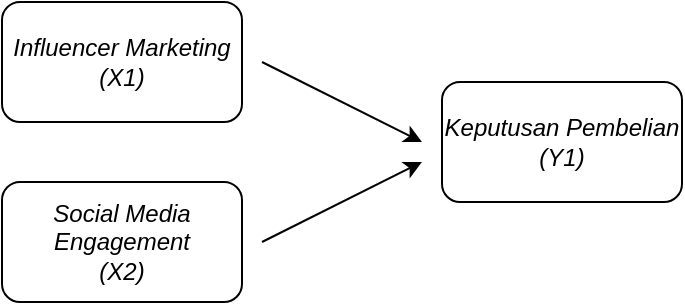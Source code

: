 <mxfile version="24.8.6">
  <diagram name="Page-1" id="7vqV1wOuFCuP64BSbIXS">
    <mxGraphModel dx="768" dy="476" grid="1" gridSize="10" guides="1" tooltips="1" connect="1" arrows="1" fold="1" page="1" pageScale="1" pageWidth="1400" pageHeight="850" math="0" shadow="0">
      <root>
        <mxCell id="0" />
        <mxCell id="1" parent="0" />
        <mxCell id="XBwob4I7G7IC0YIqiPIM-1" value="&lt;i&gt;Influencer Marketing&lt;/i&gt;&lt;div&gt;&lt;i&gt;(X1)&lt;/i&gt;&lt;/div&gt;" style="rounded=1;whiteSpace=wrap;html=1;" vertex="1" parent="1">
          <mxGeometry x="110" y="170" width="120" height="60" as="geometry" />
        </mxCell>
        <mxCell id="XBwob4I7G7IC0YIqiPIM-2" value="&lt;i&gt;Social Media Engagement&lt;/i&gt;&lt;br&gt;&lt;div&gt;&lt;i&gt;(X2)&lt;/i&gt;&lt;/div&gt;" style="rounded=1;whiteSpace=wrap;html=1;" vertex="1" parent="1">
          <mxGeometry x="110" y="260" width="120" height="60" as="geometry" />
        </mxCell>
        <mxCell id="XBwob4I7G7IC0YIqiPIM-3" value="&lt;i&gt;Keputusan Pembelian&lt;/i&gt;&lt;div&gt;&lt;i&gt;(Y1)&lt;/i&gt;&lt;/div&gt;" style="rounded=1;whiteSpace=wrap;html=1;" vertex="1" parent="1">
          <mxGeometry x="330" y="210" width="120" height="60" as="geometry" />
        </mxCell>
        <mxCell id="XBwob4I7G7IC0YIqiPIM-4" value="" style="endArrow=classic;html=1;rounded=0;" edge="1" parent="1">
          <mxGeometry width="50" height="50" relative="1" as="geometry">
            <mxPoint x="240" y="290" as="sourcePoint" />
            <mxPoint x="320" y="250" as="targetPoint" />
          </mxGeometry>
        </mxCell>
        <mxCell id="XBwob4I7G7IC0YIqiPIM-5" value="" style="endArrow=classic;html=1;rounded=0;" edge="1" parent="1">
          <mxGeometry width="50" height="50" relative="1" as="geometry">
            <mxPoint x="240" y="200" as="sourcePoint" />
            <mxPoint x="320" y="240" as="targetPoint" />
          </mxGeometry>
        </mxCell>
      </root>
    </mxGraphModel>
  </diagram>
</mxfile>
